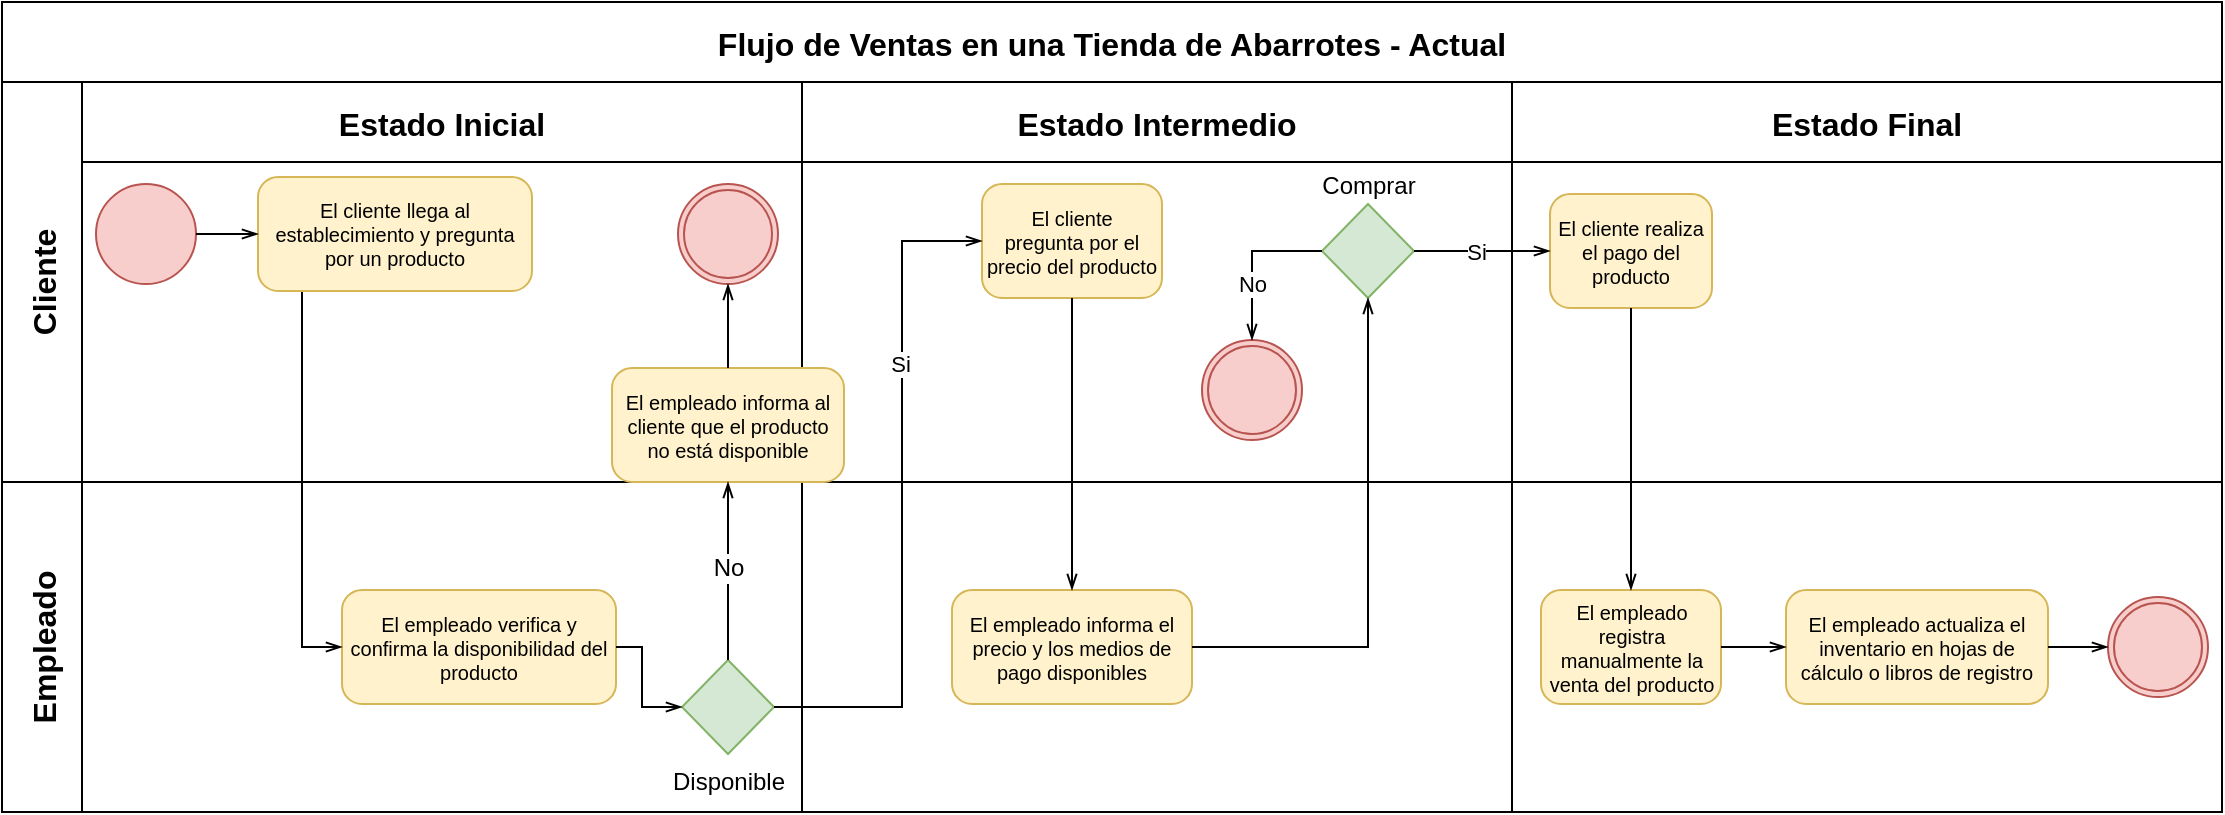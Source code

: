 <mxfile version="24.7.6" pages="2">
  <diagram name="Ventas - Actual" id="y4JAWq0EwqnSQP0sSWJy">
    <mxGraphModel dx="2625" dy="1325" grid="1" gridSize="10" guides="1" tooltips="1" connect="1" arrows="1" fold="1" page="1" pageScale="1" pageWidth="1169" pageHeight="827" math="0" shadow="0">
      <root>
        <mxCell id="0" />
        <mxCell id="1" parent="0" />
        <mxCell id="YowM3WvDs--1ctcagIH3-1" value="Flujo de Ventas en una Tienda de Abarrotes - Actual" style="shape=table;childLayout=tableLayout;startSize=40;collapsible=0;recursiveResize=0;expand=0;fontSize=16;fontStyle=1;" parent="1" vertex="1">
          <mxGeometry x="29" y="211" width="1110" height="405" as="geometry" />
        </mxCell>
        <mxCell id="YowM3WvDs--1ctcagIH3-2" value="Cliente" style="shape=tableRow;horizontal=0;swimlaneHead=0;swimlaneBody=0;top=0;left=0;strokeColor=inherit;bottom=0;right=0;dropTarget=0;fontStyle=1;fillColor=none;points=[[0,0.5],[1,0.5]];portConstraint=eastwest;startSize=40;collapsible=0;recursiveResize=0;expand=0;fontSize=16;" parent="YowM3WvDs--1ctcagIH3-1" vertex="1">
          <mxGeometry y="40" width="1110" height="200" as="geometry" />
        </mxCell>
        <mxCell id="YowM3WvDs--1ctcagIH3-3" value="Estado Inicial" style="swimlane;swimlaneHead=0;swimlaneBody=0;fontStyle=1;strokeColor=inherit;connectable=0;fillColor=none;startSize=40;collapsible=0;recursiveResize=0;expand=0;fontSize=16;" parent="YowM3WvDs--1ctcagIH3-2" vertex="1">
          <mxGeometry x="40" width="360" height="200" as="geometry">
            <mxRectangle width="360" height="200" as="alternateBounds" />
          </mxGeometry>
        </mxCell>
        <mxCell id="qH06tNpRV2XkMKS5K8XK-1" value="" style="points=[[0.145,0.145,0],[0.5,0,0],[0.855,0.145,0],[1,0.5,0],[0.855,0.855,0],[0.5,1,0],[0.145,0.855,0],[0,0.5,0]];shape=mxgraph.bpmn.event;html=1;verticalLabelPosition=bottom;labelBackgroundColor=#ffffff;verticalAlign=top;align=center;perimeter=ellipsePerimeter;outlineConnect=0;aspect=fixed;outline=standard;symbol=general;fillColor=#f8cecc;strokeColor=#b85450;" parent="YowM3WvDs--1ctcagIH3-3" vertex="1">
          <mxGeometry x="7" y="51" width="50" height="50" as="geometry" />
        </mxCell>
        <mxCell id="qH06tNpRV2XkMKS5K8XK-5" value="El cliente llega al establecimiento y pregunta por un producto" style="points=[[0.25,0,0],[0.5,0,0],[0.75,0,0],[1,0.25,0],[1,0.5,0],[1,0.75,0],[0.75,1,0],[0.5,1,0],[0.25,1,0],[0,0.75,0],[0,0.5,0],[0,0.25,0]];shape=mxgraph.bpmn.task;whiteSpace=wrap;rectStyle=rounded;size=10;html=1;container=1;expand=0;collapsible=0;taskMarker=abstract;fontSize=10;fillColor=#fff2cc;strokeColor=#d6b656;" parent="YowM3WvDs--1ctcagIH3-3" vertex="1">
          <mxGeometry x="88" y="47.5" width="137" height="57" as="geometry" />
        </mxCell>
        <mxCell id="c6DJotD48hHEf-6OC6AQ-1" style="edgeStyle=orthogonalEdgeStyle;rounded=0;orthogonalLoop=1;jettySize=auto;html=1;exitX=1;exitY=0.5;exitDx=0;exitDy=0;exitPerimeter=0;entryX=0;entryY=0.5;entryDx=0;entryDy=0;entryPerimeter=0;endArrow=openThin;endFill=0;" edge="1" parent="YowM3WvDs--1ctcagIH3-3" source="qH06tNpRV2XkMKS5K8XK-1" target="qH06tNpRV2XkMKS5K8XK-5">
          <mxGeometry relative="1" as="geometry" />
        </mxCell>
        <mxCell id="c6DJotD48hHEf-6OC6AQ-4" value="El empleado informa al cliente que el producto no está disponible" style="points=[[0.25,0,0],[0.5,0,0],[0.75,0,0],[1,0.25,0],[1,0.5,0],[1,0.75,0],[0.75,1,0],[0.5,1,0],[0.25,1,0],[0,0.75,0],[0,0.5,0],[0,0.25,0]];shape=mxgraph.bpmn.task;whiteSpace=wrap;rectStyle=rounded;size=10;html=1;container=1;expand=0;collapsible=0;taskMarker=abstract;fontSize=10;fillColor=#fff2cc;strokeColor=#d6b656;" vertex="1" parent="YowM3WvDs--1ctcagIH3-3">
          <mxGeometry x="265" y="143" width="116" height="57" as="geometry" />
        </mxCell>
        <mxCell id="c6DJotD48hHEf-6OC6AQ-33" value="" style="points=[[0.145,0.145,0],[0.5,0,0],[0.855,0.145,0],[1,0.5,0],[0.855,0.855,0],[0.5,1,0],[0.145,0.855,0],[0,0.5,0]];shape=mxgraph.bpmn.event;html=1;verticalLabelPosition=bottom;labelBackgroundColor=#ffffff;verticalAlign=top;align=center;perimeter=ellipsePerimeter;outlineConnect=0;aspect=fixed;outline=throwing;symbol=general;fillColor=#f8cecc;strokeColor=#b85450;" vertex="1" parent="YowM3WvDs--1ctcagIH3-3">
          <mxGeometry x="298" y="51" width="50" height="50" as="geometry" />
        </mxCell>
        <mxCell id="c6DJotD48hHEf-6OC6AQ-34" style="edgeStyle=orthogonalEdgeStyle;rounded=0;orthogonalLoop=1;jettySize=auto;html=1;exitX=0.5;exitY=0;exitDx=0;exitDy=0;exitPerimeter=0;entryX=0.5;entryY=1;entryDx=0;entryDy=0;entryPerimeter=0;endArrow=openThin;endFill=0;" edge="1" parent="YowM3WvDs--1ctcagIH3-3" source="c6DJotD48hHEf-6OC6AQ-4" target="c6DJotD48hHEf-6OC6AQ-33">
          <mxGeometry relative="1" as="geometry" />
        </mxCell>
        <mxCell id="YowM3WvDs--1ctcagIH3-4" value="Estado Intermedio" style="swimlane;swimlaneHead=0;swimlaneBody=0;fontStyle=1;strokeColor=inherit;connectable=0;fillColor=none;startSize=40;collapsible=0;recursiveResize=0;expand=0;fontSize=16;" parent="YowM3WvDs--1ctcagIH3-2" vertex="1">
          <mxGeometry x="400" width="355" height="200" as="geometry">
            <mxRectangle width="355" height="200" as="alternateBounds" />
          </mxGeometry>
        </mxCell>
        <mxCell id="c6DJotD48hHEf-6OC6AQ-8" value="El cliente pregunta&amp;nbsp;por el precio del producto" style="points=[[0.25,0,0],[0.5,0,0],[0.75,0,0],[1,0.25,0],[1,0.5,0],[1,0.75,0],[0.75,1,0],[0.5,1,0],[0.25,1,0],[0,0.75,0],[0,0.5,0],[0,0.25,0]];shape=mxgraph.bpmn.task;whiteSpace=wrap;rectStyle=rounded;size=10;html=1;container=1;expand=0;collapsible=0;taskMarker=abstract;fontSize=10;fillColor=#fff2cc;strokeColor=#d6b656;" vertex="1" parent="YowM3WvDs--1ctcagIH3-4">
          <mxGeometry x="90" y="51" width="90" height="57" as="geometry" />
        </mxCell>
        <mxCell id="c6DJotD48hHEf-6OC6AQ-37" value="Comprar" style="points=[[0.25,0.25,0],[0.5,0,0],[0.75,0.25,0],[1,0.5,0],[0.75,0.75,0],[0.5,1,0],[0.25,0.75,0],[0,0.5,0]];shape=mxgraph.bpmn.gateway2;html=1;verticalLabelPosition=top;labelBackgroundColor=#ffffff;verticalAlign=bottom;align=center;perimeter=rhombusPerimeter;outlineConnect=0;outline=none;symbol=none;fillColor=#d5e8d4;strokeColor=#82b366;labelPosition=center;" vertex="1" parent="YowM3WvDs--1ctcagIH3-4">
          <mxGeometry x="260" y="61" width="46" height="47" as="geometry" />
        </mxCell>
        <mxCell id="c6DJotD48hHEf-6OC6AQ-56" value="" style="points=[[0.145,0.145,0],[0.5,0,0],[0.855,0.145,0],[1,0.5,0],[0.855,0.855,0],[0.5,1,0],[0.145,0.855,0],[0,0.5,0]];shape=mxgraph.bpmn.event;html=1;verticalLabelPosition=bottom;labelBackgroundColor=#ffffff;verticalAlign=top;align=center;perimeter=ellipsePerimeter;outlineConnect=0;aspect=fixed;outline=throwing;symbol=general;fillColor=#f8cecc;strokeColor=#b85450;" vertex="1" parent="YowM3WvDs--1ctcagIH3-4">
          <mxGeometry x="200" y="129" width="50" height="50" as="geometry" />
        </mxCell>
        <mxCell id="c6DJotD48hHEf-6OC6AQ-57" style="edgeStyle=orthogonalEdgeStyle;rounded=0;orthogonalLoop=1;jettySize=auto;html=1;exitX=0;exitY=0.5;exitDx=0;exitDy=0;exitPerimeter=0;entryX=0.5;entryY=0;entryDx=0;entryDy=0;entryPerimeter=0;endArrow=openThin;endFill=0;" edge="1" parent="YowM3WvDs--1ctcagIH3-4" source="c6DJotD48hHEf-6OC6AQ-37" target="c6DJotD48hHEf-6OC6AQ-56">
          <mxGeometry relative="1" as="geometry" />
        </mxCell>
        <mxCell id="c6DJotD48hHEf-6OC6AQ-58" value="No" style="edgeLabel;html=1;align=center;verticalAlign=middle;resizable=0;points=[];" vertex="1" connectable="0" parent="c6DJotD48hHEf-6OC6AQ-57">
          <mxGeometry x="0.187" y="1" relative="1" as="geometry">
            <mxPoint x="-1" y="4" as="offset" />
          </mxGeometry>
        </mxCell>
        <mxCell id="YowM3WvDs--1ctcagIH3-5" value="Estado Final" style="swimlane;swimlaneHead=0;swimlaneBody=0;fontStyle=1;strokeColor=inherit;connectable=0;fillColor=none;startSize=40;collapsible=0;recursiveResize=0;expand=0;fontSize=16;" parent="YowM3WvDs--1ctcagIH3-2" vertex="1">
          <mxGeometry x="755" width="355" height="200" as="geometry">
            <mxRectangle width="355" height="200" as="alternateBounds" />
          </mxGeometry>
        </mxCell>
        <mxCell id="c6DJotD48hHEf-6OC6AQ-26" value="El cliente realiza el pago del producto" style="points=[[0.25,0,0],[0.5,0,0],[0.75,0,0],[1,0.25,0],[1,0.5,0],[1,0.75,0],[0.75,1,0],[0.5,1,0],[0.25,1,0],[0,0.75,0],[0,0.5,0],[0,0.25,0]];shape=mxgraph.bpmn.task;whiteSpace=wrap;rectStyle=rounded;size=10;html=1;container=1;expand=0;collapsible=0;taskMarker=abstract;fontSize=10;fillColor=#fff2cc;strokeColor=#d6b656;" vertex="1" parent="YowM3WvDs--1ctcagIH3-5">
          <mxGeometry x="19" y="56" width="81" height="57" as="geometry" />
        </mxCell>
        <mxCell id="c6DJotD48hHEf-6OC6AQ-27" style="edgeStyle=orthogonalEdgeStyle;rounded=0;orthogonalLoop=1;jettySize=auto;html=1;exitX=1;exitY=0.5;exitDx=0;exitDy=0;exitPerimeter=0;entryX=0;entryY=0.5;entryDx=0;entryDy=0;entryPerimeter=0;endArrow=openThin;endFill=0;" edge="1" parent="YowM3WvDs--1ctcagIH3-2" source="c6DJotD48hHEf-6OC6AQ-37" target="c6DJotD48hHEf-6OC6AQ-26">
          <mxGeometry relative="1" as="geometry">
            <mxPoint x="730" y="79.5" as="sourcePoint" />
          </mxGeometry>
        </mxCell>
        <mxCell id="c6DJotD48hHEf-6OC6AQ-40" value="Si" style="edgeLabel;html=1;align=center;verticalAlign=middle;resizable=0;points=[];" vertex="1" connectable="0" parent="c6DJotD48hHEf-6OC6AQ-27">
          <mxGeometry x="-0.284" relative="1" as="geometry">
            <mxPoint x="6" as="offset" />
          </mxGeometry>
        </mxCell>
        <mxCell id="YowM3WvDs--1ctcagIH3-6" value="Empleado" style="shape=tableRow;horizontal=0;swimlaneHead=0;swimlaneBody=0;top=0;left=0;strokeColor=inherit;bottom=0;right=0;dropTarget=0;fontStyle=1;fillColor=none;points=[[0,0.5],[1,0.5]];portConstraint=eastwest;startSize=40;collapsible=0;recursiveResize=0;expand=0;fontSize=16;" parent="YowM3WvDs--1ctcagIH3-1" vertex="1">
          <mxGeometry y="240" width="1110" height="165" as="geometry" />
        </mxCell>
        <mxCell id="YowM3WvDs--1ctcagIH3-7" value="" style="swimlane;swimlaneHead=0;swimlaneBody=0;fontStyle=1;connectable=0;strokeColor=inherit;fillColor=none;startSize=0;collapsible=0;recursiveResize=0;expand=0;fontSize=16;" parent="YowM3WvDs--1ctcagIH3-6" vertex="1">
          <mxGeometry x="40" width="360" height="165" as="geometry">
            <mxRectangle width="360" height="165" as="alternateBounds" />
          </mxGeometry>
        </mxCell>
        <mxCell id="c6DJotD48hHEf-6OC6AQ-2" value="El empleado verifica y confirma la disponibilidad del producto" style="points=[[0.25,0,0],[0.5,0,0],[0.75,0,0],[1,0.25,0],[1,0.5,0],[1,0.75,0],[0.75,1,0],[0.5,1,0],[0.25,1,0],[0,0.75,0],[0,0.5,0],[0,0.25,0]];shape=mxgraph.bpmn.task;whiteSpace=wrap;rectStyle=rounded;size=10;html=1;container=1;expand=0;collapsible=0;taskMarker=abstract;fontSize=10;fillColor=#fff2cc;strokeColor=#d6b656;" vertex="1" parent="YowM3WvDs--1ctcagIH3-7">
          <mxGeometry x="130" y="54" width="137" height="57" as="geometry" />
        </mxCell>
        <mxCell id="qH06tNpRV2XkMKS5K8XK-6" value="Disponible" style="points=[[0.25,0.25,0],[0.5,0,0],[0.75,0.25,0],[1,0.5,0],[0.75,0.75,0],[0.5,1,0],[0.25,0.75,0],[0,0.5,0]];shape=mxgraph.bpmn.gateway2;html=1;verticalLabelPosition=bottom;labelBackgroundColor=#ffffff;verticalAlign=top;align=center;perimeter=rhombusPerimeter;outlineConnect=0;outline=none;symbol=none;fillColor=#d5e8d4;strokeColor=#82b366;" parent="YowM3WvDs--1ctcagIH3-7" vertex="1">
          <mxGeometry x="300" y="89" width="46" height="47" as="geometry" />
        </mxCell>
        <mxCell id="c6DJotD48hHEf-6OC6AQ-6" style="edgeStyle=orthogonalEdgeStyle;rounded=0;orthogonalLoop=1;jettySize=auto;html=1;exitX=1;exitY=0.5;exitDx=0;exitDy=0;exitPerimeter=0;entryX=0;entryY=0.5;entryDx=0;entryDy=0;entryPerimeter=0;endArrow=openThin;endFill=0;" edge="1" parent="YowM3WvDs--1ctcagIH3-7" source="c6DJotD48hHEf-6OC6AQ-2" target="qH06tNpRV2XkMKS5K8XK-6">
          <mxGeometry relative="1" as="geometry">
            <Array as="points">
              <mxPoint x="280" y="83" />
              <mxPoint x="280" y="113" />
            </Array>
          </mxGeometry>
        </mxCell>
        <mxCell id="YowM3WvDs--1ctcagIH3-8" value="" style="swimlane;swimlaneHead=0;swimlaneBody=0;fontStyle=1;connectable=0;strokeColor=inherit;fillColor=none;startSize=0;collapsible=0;recursiveResize=0;expand=0;fontSize=16;" parent="YowM3WvDs--1ctcagIH3-6" vertex="1">
          <mxGeometry x="400" width="355" height="165" as="geometry">
            <mxRectangle width="355" height="165" as="alternateBounds" />
          </mxGeometry>
        </mxCell>
        <mxCell id="c6DJotD48hHEf-6OC6AQ-11" value="El empleado informa el precio y los medios de pago disponibles" style="points=[[0.25,0,0],[0.5,0,0],[0.75,0,0],[1,0.25,0],[1,0.5,0],[1,0.75,0],[0.75,1,0],[0.5,1,0],[0.25,1,0],[0,0.75,0],[0,0.5,0],[0,0.25,0]];shape=mxgraph.bpmn.task;whiteSpace=wrap;rectStyle=rounded;size=10;html=1;container=1;expand=0;collapsible=0;taskMarker=abstract;fontSize=10;fillColor=#fff2cc;strokeColor=#d6b656;" vertex="1" parent="YowM3WvDs--1ctcagIH3-8">
          <mxGeometry x="75" y="54" width="120" height="57" as="geometry" />
        </mxCell>
        <mxCell id="YowM3WvDs--1ctcagIH3-9" value="" style="swimlane;swimlaneHead=0;swimlaneBody=0;fontStyle=1;connectable=0;strokeColor=inherit;fillColor=none;startSize=0;collapsible=0;recursiveResize=0;expand=0;fontSize=16;" parent="YowM3WvDs--1ctcagIH3-6" vertex="1">
          <mxGeometry x="755" width="355" height="165" as="geometry">
            <mxRectangle width="355" height="165" as="alternateBounds" />
          </mxGeometry>
        </mxCell>
        <mxCell id="qH06tNpRV2XkMKS5K8XK-4" value="" style="points=[[0.145,0.145,0],[0.5,0,0],[0.855,0.145,0],[1,0.5,0],[0.855,0.855,0],[0.5,1,0],[0.145,0.855,0],[0,0.5,0]];shape=mxgraph.bpmn.event;html=1;verticalLabelPosition=bottom;labelBackgroundColor=#ffffff;verticalAlign=top;align=center;perimeter=ellipsePerimeter;outlineConnect=0;aspect=fixed;outline=throwing;symbol=general;fillColor=#f8cecc;strokeColor=#b85450;" parent="YowM3WvDs--1ctcagIH3-9" vertex="1">
          <mxGeometry x="298" y="57.5" width="50" height="50" as="geometry" />
        </mxCell>
        <mxCell id="c6DJotD48hHEf-6OC6AQ-28" value="El empleado registra manualmente la venta del producto" style="points=[[0.25,0,0],[0.5,0,0],[0.75,0,0],[1,0.25,0],[1,0.5,0],[1,0.75,0],[0.75,1,0],[0.5,1,0],[0.25,1,0],[0,0.75,0],[0,0.5,0],[0,0.25,0]];shape=mxgraph.bpmn.task;whiteSpace=wrap;rectStyle=rounded;size=10;html=1;container=1;expand=0;collapsible=0;taskMarker=abstract;fontSize=10;fillColor=#fff2cc;strokeColor=#d6b656;" vertex="1" parent="YowM3WvDs--1ctcagIH3-9">
          <mxGeometry x="14.5" y="54" width="90" height="57" as="geometry" />
        </mxCell>
        <mxCell id="c6DJotD48hHEf-6OC6AQ-29" value="El empleado actualiza el inventario en hojas de cálculo o libros de registro" style="points=[[0.25,0,0],[0.5,0,0],[0.75,0,0],[1,0.25,0],[1,0.5,0],[1,0.75,0],[0.75,1,0],[0.5,1,0],[0.25,1,0],[0,0.75,0],[0,0.5,0],[0,0.25,0]];shape=mxgraph.bpmn.task;whiteSpace=wrap;rectStyle=rounded;size=10;html=1;container=1;expand=0;collapsible=0;taskMarker=abstract;fontSize=10;fillColor=#fff2cc;strokeColor=#d6b656;" vertex="1" parent="YowM3WvDs--1ctcagIH3-9">
          <mxGeometry x="137" y="54" width="131" height="57" as="geometry" />
        </mxCell>
        <mxCell id="c6DJotD48hHEf-6OC6AQ-31" style="edgeStyle=orthogonalEdgeStyle;rounded=1;orthogonalLoop=1;jettySize=auto;html=1;exitX=1;exitY=0.5;exitDx=0;exitDy=0;exitPerimeter=0;entryX=0;entryY=0.5;entryDx=0;entryDy=0;entryPerimeter=0;endArrow=openThin;endFill=0;curved=0;" edge="1" parent="YowM3WvDs--1ctcagIH3-9" source="c6DJotD48hHEf-6OC6AQ-29" target="qH06tNpRV2XkMKS5K8XK-4">
          <mxGeometry relative="1" as="geometry" />
        </mxCell>
        <mxCell id="c6DJotD48hHEf-6OC6AQ-32" style="edgeStyle=orthogonalEdgeStyle;rounded=0;orthogonalLoop=1;jettySize=auto;html=1;exitX=1;exitY=0.5;exitDx=0;exitDy=0;exitPerimeter=0;entryX=0;entryY=0.5;entryDx=0;entryDy=0;entryPerimeter=0;endArrow=openThin;endFill=0;" edge="1" parent="YowM3WvDs--1ctcagIH3-9" source="c6DJotD48hHEf-6OC6AQ-28" target="c6DJotD48hHEf-6OC6AQ-29">
          <mxGeometry relative="1" as="geometry" />
        </mxCell>
        <mxCell id="c6DJotD48hHEf-6OC6AQ-3" style="edgeStyle=orthogonalEdgeStyle;rounded=0;orthogonalLoop=1;jettySize=auto;html=1;entryX=0;entryY=0.5;entryDx=0;entryDy=0;entryPerimeter=0;endArrow=openThin;endFill=0;" edge="1" parent="YowM3WvDs--1ctcagIH3-1" target="c6DJotD48hHEf-6OC6AQ-2">
          <mxGeometry relative="1" as="geometry">
            <mxPoint x="150" y="145" as="sourcePoint" />
            <Array as="points">
              <mxPoint x="150" y="145" />
              <mxPoint x="150" y="323" />
            </Array>
          </mxGeometry>
        </mxCell>
        <mxCell id="c6DJotD48hHEf-6OC6AQ-5" style="edgeStyle=orthogonalEdgeStyle;rounded=0;orthogonalLoop=1;jettySize=auto;html=1;exitX=0.5;exitY=0;exitDx=0;exitDy=0;exitPerimeter=0;entryX=0.5;entryY=1;entryDx=0;entryDy=0;entryPerimeter=0;endArrow=openThin;endFill=0;" edge="1" parent="YowM3WvDs--1ctcagIH3-1" source="qH06tNpRV2XkMKS5K8XK-6" target="c6DJotD48hHEf-6OC6AQ-4">
          <mxGeometry relative="1" as="geometry" />
        </mxCell>
        <mxCell id="c6DJotD48hHEf-6OC6AQ-7" value="&lt;font style=&quot;font-size: 12px;&quot;&gt;No&lt;/font&gt;" style="edgeLabel;html=1;align=center;verticalAlign=middle;resizable=0;points=[];" vertex="1" connectable="0" parent="c6DJotD48hHEf-6OC6AQ-5">
          <mxGeometry x="0.015" y="-3" relative="1" as="geometry">
            <mxPoint x="-3" y="-1" as="offset" />
          </mxGeometry>
        </mxCell>
        <mxCell id="c6DJotD48hHEf-6OC6AQ-9" style="edgeStyle=orthogonalEdgeStyle;rounded=0;orthogonalLoop=1;jettySize=auto;html=1;exitX=1;exitY=0.5;exitDx=0;exitDy=0;exitPerimeter=0;entryX=0;entryY=0.5;entryDx=0;entryDy=0;entryPerimeter=0;endArrow=openThin;endFill=0;" edge="1" parent="YowM3WvDs--1ctcagIH3-1" source="qH06tNpRV2XkMKS5K8XK-6" target="c6DJotD48hHEf-6OC6AQ-8">
          <mxGeometry relative="1" as="geometry">
            <Array as="points">
              <mxPoint x="450" y="353" />
              <mxPoint x="450" y="119" />
            </Array>
          </mxGeometry>
        </mxCell>
        <mxCell id="c6DJotD48hHEf-6OC6AQ-10" value="Si" style="edgeLabel;html=1;align=center;verticalAlign=middle;resizable=0;points=[];" vertex="1" connectable="0" parent="c6DJotD48hHEf-6OC6AQ-9">
          <mxGeometry x="-0.395" y="-1" relative="1" as="geometry">
            <mxPoint x="-2" y="-134" as="offset" />
          </mxGeometry>
        </mxCell>
        <mxCell id="c6DJotD48hHEf-6OC6AQ-12" style="edgeStyle=orthogonalEdgeStyle;rounded=0;orthogonalLoop=1;jettySize=auto;html=1;exitX=0.5;exitY=1;exitDx=0;exitDy=0;exitPerimeter=0;entryX=0.5;entryY=0;entryDx=0;entryDy=0;entryPerimeter=0;endArrow=openThin;endFill=0;" edge="1" parent="YowM3WvDs--1ctcagIH3-1" source="c6DJotD48hHEf-6OC6AQ-8" target="c6DJotD48hHEf-6OC6AQ-11">
          <mxGeometry relative="1" as="geometry" />
        </mxCell>
        <mxCell id="c6DJotD48hHEf-6OC6AQ-30" style="edgeStyle=orthogonalEdgeStyle;rounded=0;orthogonalLoop=1;jettySize=auto;html=1;exitX=0.5;exitY=1;exitDx=0;exitDy=0;exitPerimeter=0;entryX=0.5;entryY=0;entryDx=0;entryDy=0;entryPerimeter=0;endArrow=openThin;endFill=0;" edge="1" parent="YowM3WvDs--1ctcagIH3-1" source="c6DJotD48hHEf-6OC6AQ-26" target="c6DJotD48hHEf-6OC6AQ-28">
          <mxGeometry relative="1" as="geometry" />
        </mxCell>
        <mxCell id="c6DJotD48hHEf-6OC6AQ-39" style="edgeStyle=orthogonalEdgeStyle;rounded=0;orthogonalLoop=1;jettySize=auto;html=1;exitX=1;exitY=0.5;exitDx=0;exitDy=0;exitPerimeter=0;entryX=0.5;entryY=1;entryDx=0;entryDy=0;entryPerimeter=0;endArrow=openThin;endFill=0;" edge="1" parent="YowM3WvDs--1ctcagIH3-1" source="c6DJotD48hHEf-6OC6AQ-11" target="c6DJotD48hHEf-6OC6AQ-37">
          <mxGeometry relative="1" as="geometry" />
        </mxCell>
      </root>
    </mxGraphModel>
  </diagram>
  <diagram id="QZqGCVmlVVsVIgw5rEYb" name="Ventas - Objetivo">
    <mxGraphModel dx="1167" dy="589" grid="1" gridSize="10" guides="1" tooltips="1" connect="1" arrows="1" fold="1" page="1" pageScale="1" pageWidth="1169" pageHeight="827" math="0" shadow="0">
      <root>
        <mxCell id="0" />
        <mxCell id="1" parent="0" />
        <mxCell id="jPvHXAxI15iKDXhC4mtu-1" value="Flujo de Ventas en una Tienda de Abarrotes - Actual" style="shape=table;childLayout=tableLayout;startSize=40;collapsible=0;recursiveResize=0;expand=0;fontSize=16;fontStyle=1;" vertex="1" parent="1">
          <mxGeometry x="30" y="211" width="1110" height="405" as="geometry" />
        </mxCell>
        <mxCell id="jPvHXAxI15iKDXhC4mtu-2" value="Cliente" style="shape=tableRow;horizontal=0;swimlaneHead=0;swimlaneBody=0;top=0;left=0;strokeColor=inherit;bottom=0;right=0;dropTarget=0;fontStyle=1;fillColor=none;points=[[0,0.5],[1,0.5]];portConstraint=eastwest;startSize=40;collapsible=0;recursiveResize=0;expand=0;fontSize=16;" vertex="1" parent="jPvHXAxI15iKDXhC4mtu-1">
          <mxGeometry y="40" width="1110" height="200" as="geometry" />
        </mxCell>
        <mxCell id="jPvHXAxI15iKDXhC4mtu-3" value="Estado Inicial" style="swimlane;swimlaneHead=0;swimlaneBody=0;fontStyle=1;strokeColor=inherit;connectable=0;fillColor=none;startSize=40;collapsible=0;recursiveResize=0;expand=0;fontSize=16;" vertex="1" parent="jPvHXAxI15iKDXhC4mtu-2">
          <mxGeometry x="40" width="360" height="200" as="geometry">
            <mxRectangle width="360" height="200" as="alternateBounds" />
          </mxGeometry>
        </mxCell>
        <mxCell id="jPvHXAxI15iKDXhC4mtu-4" value="" style="points=[[0.145,0.145,0],[0.5,0,0],[0.855,0.145,0],[1,0.5,0],[0.855,0.855,0],[0.5,1,0],[0.145,0.855,0],[0,0.5,0]];shape=mxgraph.bpmn.event;html=1;verticalLabelPosition=bottom;labelBackgroundColor=#ffffff;verticalAlign=top;align=center;perimeter=ellipsePerimeter;outlineConnect=0;aspect=fixed;outline=standard;symbol=general;fillColor=#f8cecc;strokeColor=#b85450;" vertex="1" parent="jPvHXAxI15iKDXhC4mtu-3">
          <mxGeometry x="7" y="51" width="50" height="50" as="geometry" />
        </mxCell>
        <mxCell id="jPvHXAxI15iKDXhC4mtu-5" value="El cliente llega al establecimiento y pregunta por un producto" style="points=[[0.25,0,0],[0.5,0,0],[0.75,0,0],[1,0.25,0],[1,0.5,0],[1,0.75,0],[0.75,1,0],[0.5,1,0],[0.25,1,0],[0,0.75,0],[0,0.5,0],[0,0.25,0]];shape=mxgraph.bpmn.task;whiteSpace=wrap;rectStyle=rounded;size=10;html=1;container=1;expand=0;collapsible=0;taskMarker=abstract;fontSize=10;fillColor=#fff2cc;strokeColor=#d6b656;" vertex="1" parent="jPvHXAxI15iKDXhC4mtu-3">
          <mxGeometry x="88" y="47.5" width="137" height="57" as="geometry" />
        </mxCell>
        <mxCell id="jPvHXAxI15iKDXhC4mtu-6" style="edgeStyle=orthogonalEdgeStyle;rounded=0;orthogonalLoop=1;jettySize=auto;html=1;exitX=1;exitY=0.5;exitDx=0;exitDy=0;exitPerimeter=0;entryX=0;entryY=0.5;entryDx=0;entryDy=0;entryPerimeter=0;endArrow=openThin;endFill=0;" edge="1" parent="jPvHXAxI15iKDXhC4mtu-3" source="jPvHXAxI15iKDXhC4mtu-4" target="jPvHXAxI15iKDXhC4mtu-5">
          <mxGeometry relative="1" as="geometry" />
        </mxCell>
        <mxCell id="jPvHXAxI15iKDXhC4mtu-7" value="El empleado informa al cliente que el producto no está disponible" style="points=[[0.25,0,0],[0.5,0,0],[0.75,0,0],[1,0.25,0],[1,0.5,0],[1,0.75,0],[0.75,1,0],[0.5,1,0],[0.25,1,0],[0,0.75,0],[0,0.5,0],[0,0.25,0]];shape=mxgraph.bpmn.task;whiteSpace=wrap;rectStyle=rounded;size=10;html=1;container=1;expand=0;collapsible=0;taskMarker=abstract;fontSize=10;fillColor=#fff2cc;strokeColor=#d6b656;" vertex="1" parent="jPvHXAxI15iKDXhC4mtu-3">
          <mxGeometry x="265" y="143" width="116" height="57" as="geometry" />
        </mxCell>
        <mxCell id="jPvHXAxI15iKDXhC4mtu-8" value="" style="points=[[0.145,0.145,0],[0.5,0,0],[0.855,0.145,0],[1,0.5,0],[0.855,0.855,0],[0.5,1,0],[0.145,0.855,0],[0,0.5,0]];shape=mxgraph.bpmn.event;html=1;verticalLabelPosition=bottom;labelBackgroundColor=#ffffff;verticalAlign=top;align=center;perimeter=ellipsePerimeter;outlineConnect=0;aspect=fixed;outline=throwing;symbol=general;fillColor=#f8cecc;strokeColor=#b85450;" vertex="1" parent="jPvHXAxI15iKDXhC4mtu-3">
          <mxGeometry x="298" y="51" width="50" height="50" as="geometry" />
        </mxCell>
        <mxCell id="jPvHXAxI15iKDXhC4mtu-9" style="edgeStyle=orthogonalEdgeStyle;rounded=0;orthogonalLoop=1;jettySize=auto;html=1;exitX=0.5;exitY=0;exitDx=0;exitDy=0;exitPerimeter=0;entryX=0.5;entryY=1;entryDx=0;entryDy=0;entryPerimeter=0;endArrow=openThin;endFill=0;" edge="1" parent="jPvHXAxI15iKDXhC4mtu-3" source="jPvHXAxI15iKDXhC4mtu-7" target="jPvHXAxI15iKDXhC4mtu-8">
          <mxGeometry relative="1" as="geometry" />
        </mxCell>
        <mxCell id="jPvHXAxI15iKDXhC4mtu-10" value="Estado Intermedio" style="swimlane;swimlaneHead=0;swimlaneBody=0;fontStyle=1;strokeColor=inherit;connectable=0;fillColor=none;startSize=40;collapsible=0;recursiveResize=0;expand=0;fontSize=16;" vertex="1" parent="jPvHXAxI15iKDXhC4mtu-2">
          <mxGeometry x="400" width="355" height="200" as="geometry">
            <mxRectangle width="355" height="200" as="alternateBounds" />
          </mxGeometry>
        </mxCell>
        <mxCell id="jPvHXAxI15iKDXhC4mtu-11" value="El cliente pregunta&amp;nbsp;por el precio del producto" style="points=[[0.25,0,0],[0.5,0,0],[0.75,0,0],[1,0.25,0],[1,0.5,0],[1,0.75,0],[0.75,1,0],[0.5,1,0],[0.25,1,0],[0,0.75,0],[0,0.5,0],[0,0.25,0]];shape=mxgraph.bpmn.task;whiteSpace=wrap;rectStyle=rounded;size=10;html=1;container=1;expand=0;collapsible=0;taskMarker=abstract;fontSize=10;fillColor=#fff2cc;strokeColor=#d6b656;" vertex="1" parent="jPvHXAxI15iKDXhC4mtu-10">
          <mxGeometry x="90" y="51" width="90" height="57" as="geometry" />
        </mxCell>
        <mxCell id="jPvHXAxI15iKDXhC4mtu-12" value="Comprar" style="points=[[0.25,0.25,0],[0.5,0,0],[0.75,0.25,0],[1,0.5,0],[0.75,0.75,0],[0.5,1,0],[0.25,0.75,0],[0,0.5,0]];shape=mxgraph.bpmn.gateway2;html=1;verticalLabelPosition=top;labelBackgroundColor=#ffffff;verticalAlign=bottom;align=center;perimeter=rhombusPerimeter;outlineConnect=0;outline=none;symbol=none;fillColor=#d5e8d4;strokeColor=#82b366;labelPosition=center;" vertex="1" parent="jPvHXAxI15iKDXhC4mtu-10">
          <mxGeometry x="260" y="61" width="46" height="47" as="geometry" />
        </mxCell>
        <mxCell id="jPvHXAxI15iKDXhC4mtu-13" value="" style="points=[[0.145,0.145,0],[0.5,0,0],[0.855,0.145,0],[1,0.5,0],[0.855,0.855,0],[0.5,1,0],[0.145,0.855,0],[0,0.5,0]];shape=mxgraph.bpmn.event;html=1;verticalLabelPosition=bottom;labelBackgroundColor=#ffffff;verticalAlign=top;align=center;perimeter=ellipsePerimeter;outlineConnect=0;aspect=fixed;outline=throwing;symbol=general;fillColor=#f8cecc;strokeColor=#b85450;" vertex="1" parent="jPvHXAxI15iKDXhC4mtu-10">
          <mxGeometry x="200" y="129" width="50" height="50" as="geometry" />
        </mxCell>
        <mxCell id="jPvHXAxI15iKDXhC4mtu-14" style="edgeStyle=orthogonalEdgeStyle;rounded=0;orthogonalLoop=1;jettySize=auto;html=1;exitX=0;exitY=0.5;exitDx=0;exitDy=0;exitPerimeter=0;entryX=0.5;entryY=0;entryDx=0;entryDy=0;entryPerimeter=0;endArrow=openThin;endFill=0;" edge="1" parent="jPvHXAxI15iKDXhC4mtu-10" source="jPvHXAxI15iKDXhC4mtu-12" target="jPvHXAxI15iKDXhC4mtu-13">
          <mxGeometry relative="1" as="geometry" />
        </mxCell>
        <mxCell id="jPvHXAxI15iKDXhC4mtu-15" value="No" style="edgeLabel;html=1;align=center;verticalAlign=middle;resizable=0;points=[];" vertex="1" connectable="0" parent="jPvHXAxI15iKDXhC4mtu-14">
          <mxGeometry x="0.187" y="1" relative="1" as="geometry">
            <mxPoint x="-1" y="4" as="offset" />
          </mxGeometry>
        </mxCell>
        <mxCell id="jPvHXAxI15iKDXhC4mtu-16" value="Estado Final" style="swimlane;swimlaneHead=0;swimlaneBody=0;fontStyle=1;strokeColor=inherit;connectable=0;fillColor=none;startSize=40;collapsible=0;recursiveResize=0;expand=0;fontSize=16;" vertex="1" parent="jPvHXAxI15iKDXhC4mtu-2">
          <mxGeometry x="755" width="355" height="200" as="geometry">
            <mxRectangle width="355" height="200" as="alternateBounds" />
          </mxGeometry>
        </mxCell>
        <mxCell id="jPvHXAxI15iKDXhC4mtu-17" value="El cliente realiza el pago del producto" style="points=[[0.25,0,0],[0.5,0,0],[0.75,0,0],[1,0.25,0],[1,0.5,0],[1,0.75,0],[0.75,1,0],[0.5,1,0],[0.25,1,0],[0,0.75,0],[0,0.5,0],[0,0.25,0]];shape=mxgraph.bpmn.task;whiteSpace=wrap;rectStyle=rounded;size=10;html=1;container=1;expand=0;collapsible=0;taskMarker=abstract;fontSize=10;fillColor=#fff2cc;strokeColor=#d6b656;" vertex="1" parent="jPvHXAxI15iKDXhC4mtu-16">
          <mxGeometry x="36.25" y="56" width="81" height="57" as="geometry" />
        </mxCell>
        <mxCell id="jPvHXAxI15iKDXhC4mtu-18" style="edgeStyle=orthogonalEdgeStyle;rounded=0;orthogonalLoop=1;jettySize=auto;html=1;exitX=1;exitY=0.5;exitDx=0;exitDy=0;exitPerimeter=0;entryX=0;entryY=0.5;entryDx=0;entryDy=0;entryPerimeter=0;endArrow=openThin;endFill=0;" edge="1" parent="jPvHXAxI15iKDXhC4mtu-2" source="jPvHXAxI15iKDXhC4mtu-12" target="jPvHXAxI15iKDXhC4mtu-17">
          <mxGeometry relative="1" as="geometry">
            <mxPoint x="730" y="79.5" as="sourcePoint" />
          </mxGeometry>
        </mxCell>
        <mxCell id="jPvHXAxI15iKDXhC4mtu-19" value="Si" style="edgeLabel;html=1;align=center;verticalAlign=middle;resizable=0;points=[];" vertex="1" connectable="0" parent="jPvHXAxI15iKDXhC4mtu-18">
          <mxGeometry x="-0.284" relative="1" as="geometry">
            <mxPoint x="6" as="offset" />
          </mxGeometry>
        </mxCell>
        <mxCell id="jPvHXAxI15iKDXhC4mtu-20" value="Empleado" style="shape=tableRow;horizontal=0;swimlaneHead=0;swimlaneBody=0;top=0;left=0;strokeColor=inherit;bottom=0;right=0;dropTarget=0;fontStyle=1;fillColor=none;points=[[0,0.5],[1,0.5]];portConstraint=eastwest;startSize=40;collapsible=0;recursiveResize=0;expand=0;fontSize=16;" vertex="1" parent="jPvHXAxI15iKDXhC4mtu-1">
          <mxGeometry y="240" width="1110" height="165" as="geometry" />
        </mxCell>
        <mxCell id="jPvHXAxI15iKDXhC4mtu-21" value="" style="swimlane;swimlaneHead=0;swimlaneBody=0;fontStyle=1;connectable=0;strokeColor=inherit;fillColor=none;startSize=0;collapsible=0;recursiveResize=0;expand=0;fontSize=16;" vertex="1" parent="jPvHXAxI15iKDXhC4mtu-20">
          <mxGeometry x="40" width="360" height="165" as="geometry">
            <mxRectangle width="360" height="165" as="alternateBounds" />
          </mxGeometry>
        </mxCell>
        <mxCell id="jPvHXAxI15iKDXhC4mtu-22" value="El empleado verifica y confirma la disponibilidad del producto" style="points=[[0.25,0,0],[0.5,0,0],[0.75,0,0],[1,0.25,0],[1,0.5,0],[1,0.75,0],[0.75,1,0],[0.5,1,0],[0.25,1,0],[0,0.75,0],[0,0.5,0],[0,0.25,0]];shape=mxgraph.bpmn.task;whiteSpace=wrap;rectStyle=rounded;size=10;html=1;container=1;expand=0;collapsible=0;taskMarker=abstract;fontSize=10;fillColor=#fff2cc;strokeColor=#d6b656;" vertex="1" parent="jPvHXAxI15iKDXhC4mtu-21">
          <mxGeometry x="130" y="54" width="137" height="57" as="geometry" />
        </mxCell>
        <mxCell id="jPvHXAxI15iKDXhC4mtu-23" value="Disponible" style="points=[[0.25,0.25,0],[0.5,0,0],[0.75,0.25,0],[1,0.5,0],[0.75,0.75,0],[0.5,1,0],[0.25,0.75,0],[0,0.5,0]];shape=mxgraph.bpmn.gateway2;html=1;verticalLabelPosition=bottom;labelBackgroundColor=#ffffff;verticalAlign=top;align=center;perimeter=rhombusPerimeter;outlineConnect=0;outline=none;symbol=none;fillColor=#d5e8d4;strokeColor=#82b366;" vertex="1" parent="jPvHXAxI15iKDXhC4mtu-21">
          <mxGeometry x="300" y="89" width="46" height="47" as="geometry" />
        </mxCell>
        <mxCell id="jPvHXAxI15iKDXhC4mtu-24" style="edgeStyle=orthogonalEdgeStyle;rounded=0;orthogonalLoop=1;jettySize=auto;html=1;exitX=1;exitY=0.5;exitDx=0;exitDy=0;exitPerimeter=0;entryX=0;entryY=0.5;entryDx=0;entryDy=0;entryPerimeter=0;endArrow=openThin;endFill=0;" edge="1" parent="jPvHXAxI15iKDXhC4mtu-21" source="jPvHXAxI15iKDXhC4mtu-22" target="jPvHXAxI15iKDXhC4mtu-23">
          <mxGeometry relative="1" as="geometry">
            <Array as="points">
              <mxPoint x="280" y="83" />
              <mxPoint x="280" y="113" />
            </Array>
          </mxGeometry>
        </mxCell>
        <mxCell id="jPvHXAxI15iKDXhC4mtu-25" value="" style="swimlane;swimlaneHead=0;swimlaneBody=0;fontStyle=1;connectable=0;strokeColor=inherit;fillColor=none;startSize=0;collapsible=0;recursiveResize=0;expand=0;fontSize=16;" vertex="1" parent="jPvHXAxI15iKDXhC4mtu-20">
          <mxGeometry x="400" width="355" height="165" as="geometry">
            <mxRectangle width="355" height="165" as="alternateBounds" />
          </mxGeometry>
        </mxCell>
        <mxCell id="jPvHXAxI15iKDXhC4mtu-26" value="El empleado informa el precio y los medios de pago disponibles" style="points=[[0.25,0,0],[0.5,0,0],[0.75,0,0],[1,0.25,0],[1,0.5,0],[1,0.75,0],[0.75,1,0],[0.5,1,0],[0.25,1,0],[0,0.75,0],[0,0.5,0],[0,0.25,0]];shape=mxgraph.bpmn.task;whiteSpace=wrap;rectStyle=rounded;size=10;html=1;container=1;expand=0;collapsible=0;taskMarker=abstract;fontSize=10;fillColor=#fff2cc;strokeColor=#d6b656;" vertex="1" parent="jPvHXAxI15iKDXhC4mtu-25">
          <mxGeometry x="75" y="54" width="120" height="57" as="geometry" />
        </mxCell>
        <mxCell id="jPvHXAxI15iKDXhC4mtu-27" value="" style="swimlane;swimlaneHead=0;swimlaneBody=0;fontStyle=1;connectable=0;strokeColor=inherit;fillColor=none;startSize=0;collapsible=0;recursiveResize=0;expand=0;fontSize=16;" vertex="1" parent="jPvHXAxI15iKDXhC4mtu-20">
          <mxGeometry x="755" width="355" height="165" as="geometry">
            <mxRectangle width="355" height="165" as="alternateBounds" />
          </mxGeometry>
        </mxCell>
        <mxCell id="jPvHXAxI15iKDXhC4mtu-28" value="" style="points=[[0.145,0.145,0],[0.5,0,0],[0.855,0.145,0],[1,0.5,0],[0.855,0.855,0],[0.5,1,0],[0.145,0.855,0],[0,0.5,0]];shape=mxgraph.bpmn.event;html=1;verticalLabelPosition=bottom;labelBackgroundColor=#ffffff;verticalAlign=top;align=center;perimeter=ellipsePerimeter;outlineConnect=0;aspect=fixed;outline=throwing;symbol=general;fillColor=#f8cecc;strokeColor=#b85450;" vertex="1" parent="jPvHXAxI15iKDXhC4mtu-27">
          <mxGeometry x="298" y="57.5" width="50" height="50" as="geometry" />
        </mxCell>
        <mxCell id="jPvHXAxI15iKDXhC4mtu-29" value="El empleado registra la venta en el sistema, actualizando el inventario en tiempo real" style="points=[[0.25,0,0],[0.5,0,0],[0.75,0,0],[1,0.25,0],[1,0.5,0],[1,0.75,0],[0.75,1,0],[0.5,1,0],[0.25,1,0],[0,0.75,0],[0,0.5,0],[0,0.25,0]];shape=mxgraph.bpmn.task;whiteSpace=wrap;rectStyle=rounded;size=10;html=1;container=1;expand=0;collapsible=0;taskMarker=abstract;fontSize=10;fillColor=#fff2cc;strokeColor=#d6b656;" vertex="1" parent="jPvHXAxI15iKDXhC4mtu-27">
          <mxGeometry x="19" y="54" width="115.5" height="57" as="geometry" />
        </mxCell>
        <mxCell id="jPvHXAxI15iKDXhC4mtu-30" value="El sistema envia notificaciones de stock bajo para reabastecimiento&amp;nbsp;" style="points=[[0.25,0,0],[0.5,0,0],[0.75,0,0],[1,0.25,0],[1,0.5,0],[1,0.75,0],[0.75,1,0],[0.5,1,0],[0.25,1,0],[0,0.75,0],[0,0.5,0],[0,0.25,0]];shape=mxgraph.bpmn.task;whiteSpace=wrap;rectStyle=rounded;size=10;html=1;container=1;expand=0;collapsible=0;taskMarker=abstract;fontSize=10;fillColor=#fff2cc;strokeColor=#d6b656;" vertex="1" parent="jPvHXAxI15iKDXhC4mtu-27">
          <mxGeometry x="160" y="54" width="108" height="57" as="geometry" />
        </mxCell>
        <mxCell id="jPvHXAxI15iKDXhC4mtu-31" style="edgeStyle=orthogonalEdgeStyle;rounded=1;orthogonalLoop=1;jettySize=auto;html=1;exitX=1;exitY=0.5;exitDx=0;exitDy=0;exitPerimeter=0;entryX=0;entryY=0.5;entryDx=0;entryDy=0;entryPerimeter=0;endArrow=openThin;endFill=0;curved=0;" edge="1" parent="jPvHXAxI15iKDXhC4mtu-27" source="jPvHXAxI15iKDXhC4mtu-30" target="jPvHXAxI15iKDXhC4mtu-28">
          <mxGeometry relative="1" as="geometry" />
        </mxCell>
        <mxCell id="jPvHXAxI15iKDXhC4mtu-32" style="edgeStyle=orthogonalEdgeStyle;rounded=0;orthogonalLoop=1;jettySize=auto;html=1;exitX=1;exitY=0.5;exitDx=0;exitDy=0;exitPerimeter=0;entryX=0;entryY=0.5;entryDx=0;entryDy=0;entryPerimeter=0;endArrow=openThin;endFill=0;" edge="1" parent="jPvHXAxI15iKDXhC4mtu-27" source="jPvHXAxI15iKDXhC4mtu-29" target="jPvHXAxI15iKDXhC4mtu-30">
          <mxGeometry relative="1" as="geometry" />
        </mxCell>
        <mxCell id="jPvHXAxI15iKDXhC4mtu-33" style="edgeStyle=orthogonalEdgeStyle;rounded=0;orthogonalLoop=1;jettySize=auto;html=1;entryX=0;entryY=0.5;entryDx=0;entryDy=0;entryPerimeter=0;endArrow=openThin;endFill=0;" edge="1" parent="jPvHXAxI15iKDXhC4mtu-1" target="jPvHXAxI15iKDXhC4mtu-22">
          <mxGeometry relative="1" as="geometry">
            <mxPoint x="150" y="145" as="sourcePoint" />
            <Array as="points">
              <mxPoint x="150" y="145" />
              <mxPoint x="150" y="323" />
            </Array>
          </mxGeometry>
        </mxCell>
        <mxCell id="jPvHXAxI15iKDXhC4mtu-34" style="edgeStyle=orthogonalEdgeStyle;rounded=0;orthogonalLoop=1;jettySize=auto;html=1;exitX=0.5;exitY=0;exitDx=0;exitDy=0;exitPerimeter=0;entryX=0.5;entryY=1;entryDx=0;entryDy=0;entryPerimeter=0;endArrow=openThin;endFill=0;" edge="1" parent="jPvHXAxI15iKDXhC4mtu-1" source="jPvHXAxI15iKDXhC4mtu-23" target="jPvHXAxI15iKDXhC4mtu-7">
          <mxGeometry relative="1" as="geometry" />
        </mxCell>
        <mxCell id="jPvHXAxI15iKDXhC4mtu-35" value="&lt;font style=&quot;font-size: 12px;&quot;&gt;No&lt;/font&gt;" style="edgeLabel;html=1;align=center;verticalAlign=middle;resizable=0;points=[];" vertex="1" connectable="0" parent="jPvHXAxI15iKDXhC4mtu-34">
          <mxGeometry x="0.015" y="-3" relative="1" as="geometry">
            <mxPoint x="-3" y="-1" as="offset" />
          </mxGeometry>
        </mxCell>
        <mxCell id="jPvHXAxI15iKDXhC4mtu-36" style="edgeStyle=orthogonalEdgeStyle;rounded=0;orthogonalLoop=1;jettySize=auto;html=1;exitX=1;exitY=0.5;exitDx=0;exitDy=0;exitPerimeter=0;entryX=0;entryY=0.5;entryDx=0;entryDy=0;entryPerimeter=0;endArrow=openThin;endFill=0;" edge="1" parent="jPvHXAxI15iKDXhC4mtu-1" source="jPvHXAxI15iKDXhC4mtu-23" target="jPvHXAxI15iKDXhC4mtu-11">
          <mxGeometry relative="1" as="geometry">
            <Array as="points">
              <mxPoint x="450" y="353" />
              <mxPoint x="450" y="119" />
            </Array>
          </mxGeometry>
        </mxCell>
        <mxCell id="jPvHXAxI15iKDXhC4mtu-37" value="Si" style="edgeLabel;html=1;align=center;verticalAlign=middle;resizable=0;points=[];" vertex="1" connectable="0" parent="jPvHXAxI15iKDXhC4mtu-36">
          <mxGeometry x="-0.395" y="-1" relative="1" as="geometry">
            <mxPoint x="-2" y="-134" as="offset" />
          </mxGeometry>
        </mxCell>
        <mxCell id="jPvHXAxI15iKDXhC4mtu-38" style="edgeStyle=orthogonalEdgeStyle;rounded=0;orthogonalLoop=1;jettySize=auto;html=1;exitX=0.5;exitY=1;exitDx=0;exitDy=0;exitPerimeter=0;entryX=0.5;entryY=0;entryDx=0;entryDy=0;entryPerimeter=0;endArrow=openThin;endFill=0;" edge="1" parent="jPvHXAxI15iKDXhC4mtu-1" source="jPvHXAxI15iKDXhC4mtu-11" target="jPvHXAxI15iKDXhC4mtu-26">
          <mxGeometry relative="1" as="geometry" />
        </mxCell>
        <mxCell id="jPvHXAxI15iKDXhC4mtu-39" style="edgeStyle=orthogonalEdgeStyle;rounded=0;orthogonalLoop=1;jettySize=auto;html=1;exitX=0.5;exitY=1;exitDx=0;exitDy=0;exitPerimeter=0;entryX=0.5;entryY=0;entryDx=0;entryDy=0;entryPerimeter=0;endArrow=openThin;endFill=0;" edge="1" parent="jPvHXAxI15iKDXhC4mtu-1" source="jPvHXAxI15iKDXhC4mtu-17" target="jPvHXAxI15iKDXhC4mtu-29">
          <mxGeometry relative="1" as="geometry" />
        </mxCell>
        <mxCell id="jPvHXAxI15iKDXhC4mtu-40" style="edgeStyle=orthogonalEdgeStyle;rounded=0;orthogonalLoop=1;jettySize=auto;html=1;exitX=1;exitY=0.5;exitDx=0;exitDy=0;exitPerimeter=0;entryX=0.5;entryY=1;entryDx=0;entryDy=0;entryPerimeter=0;endArrow=openThin;endFill=0;" edge="1" parent="jPvHXAxI15iKDXhC4mtu-1" source="jPvHXAxI15iKDXhC4mtu-26" target="jPvHXAxI15iKDXhC4mtu-12">
          <mxGeometry relative="1" as="geometry" />
        </mxCell>
      </root>
    </mxGraphModel>
  </diagram>
</mxfile>
